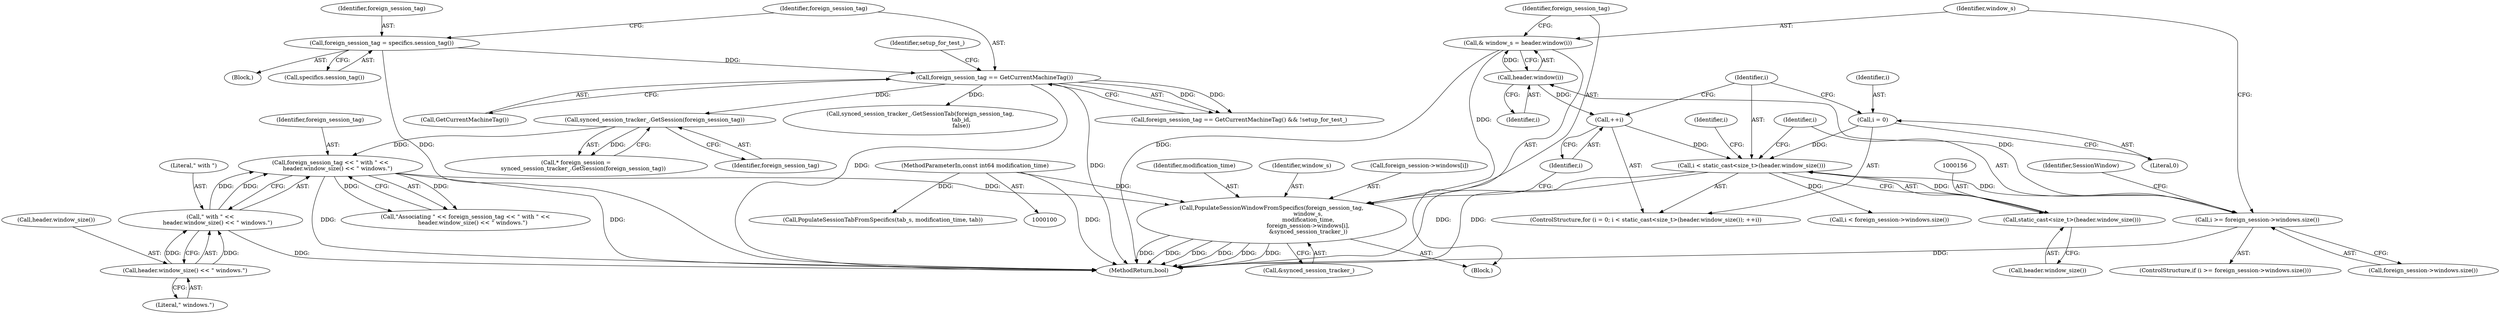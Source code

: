 digraph "0_Chrome_19190765882e272a6a2162c89acdb29110f7e3cf_8@array" {
"1000174" [label="(Call,PopulateSessionWindowFromSpecifics(foreign_session_tag,\n                                         window_s,\n                                         modification_time,\n                                         foreign_session->windows[i],\n                                         &synced_session_tracker_))"];
"1000141" [label="(Call,foreign_session_tag << \" with \" <<\n        header.window_size() << \" windows.\")"];
"1000125" [label="(Call,synced_session_tracker_.GetSession(foreign_session_tag))"];
"1000112" [label="(Call,foreign_session_tag == GetCurrentMachineTag())"];
"1000107" [label="(Call,foreign_session_tag = specifics.session_tag())"];
"1000143" [label="(Call,\" with \" <<\n        header.window_size() << \" windows.\")"];
"1000145" [label="(Call,header.window_size() << \" windows.\")"];
"1000170" [label="(Call,& window_s = header.window(i))"];
"1000172" [label="(Call,header.window(i))"];
"1000162" [label="(Call,i >= foreign_session->windows.size())"];
"1000153" [label="(Call,i < static_cast<size_t>(header.window_size()))"];
"1000158" [label="(Call,++i)"];
"1000150" [label="(Call,i = 0)"];
"1000155" [label="(Call,static_cast<size_t>(header.window_size()))"];
"1000102" [label="(MethodParameterIn,const int64 modification_time)"];
"1000214" [label="(Call,synced_session_tracker_.GetSessionTab(foreign_session_tag,\n                                              tab_id,\n                                              false))"];
"1000218" [label="(Call,PopulateSessionTabFromSpecifics(tab_s, modification_time, tab))"];
"1000142" [label="(Identifier,foreign_session_tag)"];
"1000183" [label="(Call,&synced_session_tracker_)"];
"1000175" [label="(Identifier,foreign_session_tag)"];
"1000170" [label="(Call,& window_s = header.window(i))"];
"1000139" [label="(Call,\"Associating \" << foreign_session_tag << \" with \" <<\n        header.window_size() << \" windows.\")"];
"1000111" [label="(Call,foreign_session_tag == GetCurrentMachineTag() && !setup_for_test_)"];
"1000113" [label="(Identifier,foreign_session_tag)"];
"1000158" [label="(Call,++i)"];
"1000161" [label="(ControlStructure,if (i >= foreign_session->windows.size()))"];
"1000149" [label="(ControlStructure,for (i = 0; i < static_cast<size_t>(header.window_size()); ++i))"];
"1000163" [label="(Identifier,i)"];
"1000114" [label="(Call,GetCurrentMachineTag())"];
"1000160" [label="(Block,)"];
"1000159" [label="(Identifier,i)"];
"1000172" [label="(Call,header.window(i))"];
"1000162" [label="(Call,i >= foreign_session->windows.size())"];
"1000125" [label="(Call,synced_session_tracker_.GetSession(foreign_session_tag))"];
"1000143" [label="(Call,\" with \" <<\n        header.window_size() << \" windows.\")"];
"1000103" [label="(Block,)"];
"1000157" [label="(Call,header.window_size())"];
"1000171" [label="(Identifier,window_s)"];
"1000155" [label="(Call,static_cast<size_t>(header.window_size()))"];
"1000173" [label="(Identifier,i)"];
"1000144" [label="(Literal,\" with \")"];
"1000102" [label="(MethodParameterIn,const int64 modification_time)"];
"1000126" [label="(Identifier,foreign_session_tag)"];
"1000147" [label="(Literal,\" windows.\")"];
"1000186" [label="(Call,i < foreign_session->windows.size())"];
"1000141" [label="(Call,foreign_session_tag << \" with \" <<\n        header.window_size() << \" windows.\")"];
"1000174" [label="(Call,PopulateSessionWindowFromSpecifics(foreign_session_tag,\n                                         window_s,\n                                         modification_time,\n                                         foreign_session->windows[i],\n                                         &synced_session_tracker_))"];
"1000176" [label="(Identifier,window_s)"];
"1000150" [label="(Call,i = 0)"];
"1000168" [label="(Identifier,SessionWindow)"];
"1000123" [label="(Call,* foreign_session =\n        synced_session_tracker_.GetSession(foreign_session_tag))"];
"1000116" [label="(Identifier,setup_for_test_)"];
"1000187" [label="(Identifier,i)"];
"1000107" [label="(Call,foreign_session_tag = specifics.session_tag())"];
"1000109" [label="(Call,specifics.session_tag())"];
"1000178" [label="(Call,foreign_session->windows[i])"];
"1000177" [label="(Identifier,modification_time)"];
"1000152" [label="(Literal,0)"];
"1000164" [label="(Call,foreign_session->windows.size())"];
"1000154" [label="(Identifier,i)"];
"1000112" [label="(Call,foreign_session_tag == GetCurrentMachineTag())"];
"1000146" [label="(Call,header.window_size())"];
"1000108" [label="(Identifier,foreign_session_tag)"];
"1000153" [label="(Call,i < static_cast<size_t>(header.window_size()))"];
"1000145" [label="(Call,header.window_size() << \" windows.\")"];
"1000151" [label="(Identifier,i)"];
"1000229" [label="(MethodReturn,bool)"];
"1000174" -> "1000160"  [label="AST: "];
"1000174" -> "1000183"  [label="CFG: "];
"1000175" -> "1000174"  [label="AST: "];
"1000176" -> "1000174"  [label="AST: "];
"1000177" -> "1000174"  [label="AST: "];
"1000178" -> "1000174"  [label="AST: "];
"1000183" -> "1000174"  [label="AST: "];
"1000159" -> "1000174"  [label="CFG: "];
"1000174" -> "1000229"  [label="DDG: "];
"1000174" -> "1000229"  [label="DDG: "];
"1000174" -> "1000229"  [label="DDG: "];
"1000174" -> "1000229"  [label="DDG: "];
"1000174" -> "1000229"  [label="DDG: "];
"1000174" -> "1000229"  [label="DDG: "];
"1000141" -> "1000174"  [label="DDG: "];
"1000170" -> "1000174"  [label="DDG: "];
"1000102" -> "1000174"  [label="DDG: "];
"1000141" -> "1000139"  [label="AST: "];
"1000141" -> "1000143"  [label="CFG: "];
"1000142" -> "1000141"  [label="AST: "];
"1000143" -> "1000141"  [label="AST: "];
"1000139" -> "1000141"  [label="CFG: "];
"1000141" -> "1000229"  [label="DDG: "];
"1000141" -> "1000229"  [label="DDG: "];
"1000141" -> "1000139"  [label="DDG: "];
"1000141" -> "1000139"  [label="DDG: "];
"1000125" -> "1000141"  [label="DDG: "];
"1000143" -> "1000141"  [label="DDG: "];
"1000143" -> "1000141"  [label="DDG: "];
"1000125" -> "1000123"  [label="AST: "];
"1000125" -> "1000126"  [label="CFG: "];
"1000126" -> "1000125"  [label="AST: "];
"1000123" -> "1000125"  [label="CFG: "];
"1000125" -> "1000123"  [label="DDG: "];
"1000112" -> "1000125"  [label="DDG: "];
"1000112" -> "1000111"  [label="AST: "];
"1000112" -> "1000114"  [label="CFG: "];
"1000113" -> "1000112"  [label="AST: "];
"1000114" -> "1000112"  [label="AST: "];
"1000116" -> "1000112"  [label="CFG: "];
"1000111" -> "1000112"  [label="CFG: "];
"1000112" -> "1000229"  [label="DDG: "];
"1000112" -> "1000229"  [label="DDG: "];
"1000112" -> "1000111"  [label="DDG: "];
"1000112" -> "1000111"  [label="DDG: "];
"1000107" -> "1000112"  [label="DDG: "];
"1000112" -> "1000214"  [label="DDG: "];
"1000107" -> "1000103"  [label="AST: "];
"1000107" -> "1000109"  [label="CFG: "];
"1000108" -> "1000107"  [label="AST: "];
"1000109" -> "1000107"  [label="AST: "];
"1000113" -> "1000107"  [label="CFG: "];
"1000107" -> "1000229"  [label="DDG: "];
"1000143" -> "1000145"  [label="CFG: "];
"1000144" -> "1000143"  [label="AST: "];
"1000145" -> "1000143"  [label="AST: "];
"1000143" -> "1000229"  [label="DDG: "];
"1000145" -> "1000143"  [label="DDG: "];
"1000145" -> "1000143"  [label="DDG: "];
"1000145" -> "1000147"  [label="CFG: "];
"1000146" -> "1000145"  [label="AST: "];
"1000147" -> "1000145"  [label="AST: "];
"1000170" -> "1000160"  [label="AST: "];
"1000170" -> "1000172"  [label="CFG: "];
"1000171" -> "1000170"  [label="AST: "];
"1000172" -> "1000170"  [label="AST: "];
"1000175" -> "1000170"  [label="CFG: "];
"1000170" -> "1000229"  [label="DDG: "];
"1000172" -> "1000170"  [label="DDG: "];
"1000172" -> "1000173"  [label="CFG: "];
"1000173" -> "1000172"  [label="AST: "];
"1000172" -> "1000158"  [label="DDG: "];
"1000162" -> "1000172"  [label="DDG: "];
"1000162" -> "1000161"  [label="AST: "];
"1000162" -> "1000164"  [label="CFG: "];
"1000163" -> "1000162"  [label="AST: "];
"1000164" -> "1000162"  [label="AST: "];
"1000168" -> "1000162"  [label="CFG: "];
"1000171" -> "1000162"  [label="CFG: "];
"1000162" -> "1000229"  [label="DDG: "];
"1000153" -> "1000162"  [label="DDG: "];
"1000153" -> "1000149"  [label="AST: "];
"1000153" -> "1000155"  [label="CFG: "];
"1000154" -> "1000153"  [label="AST: "];
"1000155" -> "1000153"  [label="AST: "];
"1000163" -> "1000153"  [label="CFG: "];
"1000187" -> "1000153"  [label="CFG: "];
"1000153" -> "1000229"  [label="DDG: "];
"1000153" -> "1000229"  [label="DDG: "];
"1000158" -> "1000153"  [label="DDG: "];
"1000150" -> "1000153"  [label="DDG: "];
"1000155" -> "1000153"  [label="DDG: "];
"1000153" -> "1000186"  [label="DDG: "];
"1000158" -> "1000149"  [label="AST: "];
"1000158" -> "1000159"  [label="CFG: "];
"1000159" -> "1000158"  [label="AST: "];
"1000154" -> "1000158"  [label="CFG: "];
"1000150" -> "1000149"  [label="AST: "];
"1000150" -> "1000152"  [label="CFG: "];
"1000151" -> "1000150"  [label="AST: "];
"1000152" -> "1000150"  [label="AST: "];
"1000154" -> "1000150"  [label="CFG: "];
"1000155" -> "1000157"  [label="CFG: "];
"1000156" -> "1000155"  [label="AST: "];
"1000157" -> "1000155"  [label="AST: "];
"1000102" -> "1000100"  [label="AST: "];
"1000102" -> "1000229"  [label="DDG: "];
"1000102" -> "1000218"  [label="DDG: "];
}
